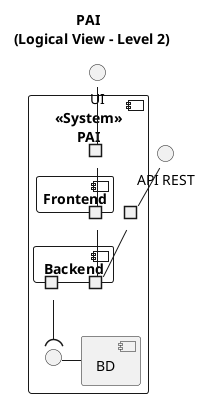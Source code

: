 @startuml
!pragma layout smetana

title "PAI \n (Logical View - Level 2)"

interface UI
interface "API REST"


component "<<System>>\nPAI" {
  portin " " as p1
  portin " " as p2
  component Backend
  component Frontend
  component BD
  interface " " as I1

}

component Frontend {
portin " " as p4
}

component Backend {
portin " " as p5
portout " " as p6
}



I1 -right- BD
p5-up- p4
p1 -up- UI
p2 -up- "API REST"
p2 -down-p5
p1 -down-p4
p6 -down-(I1


@enduml
